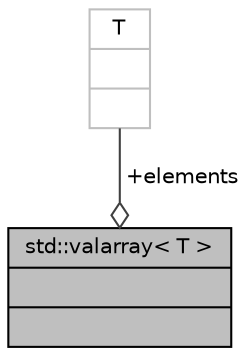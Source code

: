 digraph "std::valarray&lt; T &gt;"
{
  edge [fontname="Helvetica",fontsize="10",labelfontname="Helvetica",labelfontsize="10"];
  node [fontname="Helvetica",fontsize="10",shape=record];
  Node920 [label="{std::valarray\< T \>\n||}",height=0.2,width=0.4,color="black", fillcolor="grey75", style="filled", fontcolor="black"];
  Node921 -> Node920 [color="grey25",fontsize="10",style="solid",label=" +elements" ,arrowhead="odiamond",fontname="Helvetica"];
  Node921 [label="{T\n||}",height=0.2,width=0.4,color="grey75", fillcolor="white", style="filled"];
}
